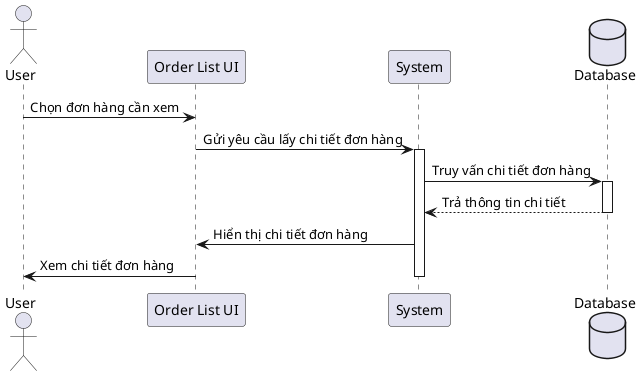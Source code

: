 @startuml
actor User
participant "Order List UI" as UI
participant "System" as Server
database "Database" as DB

User -> UI : Chọn đơn hàng cần xem
UI -> Server : Gửi yêu cầu lấy chi tiết đơn hàng
activate Server
Server -> DB : Truy vấn chi tiết đơn hàng
activate DB
DB --> Server : Trả thông tin chi tiết
deactivate DB
Server -> UI : Hiển thị chi tiết đơn hàng
UI -> User : Xem chi tiết đơn hàng
deactivate Server
@enduml
